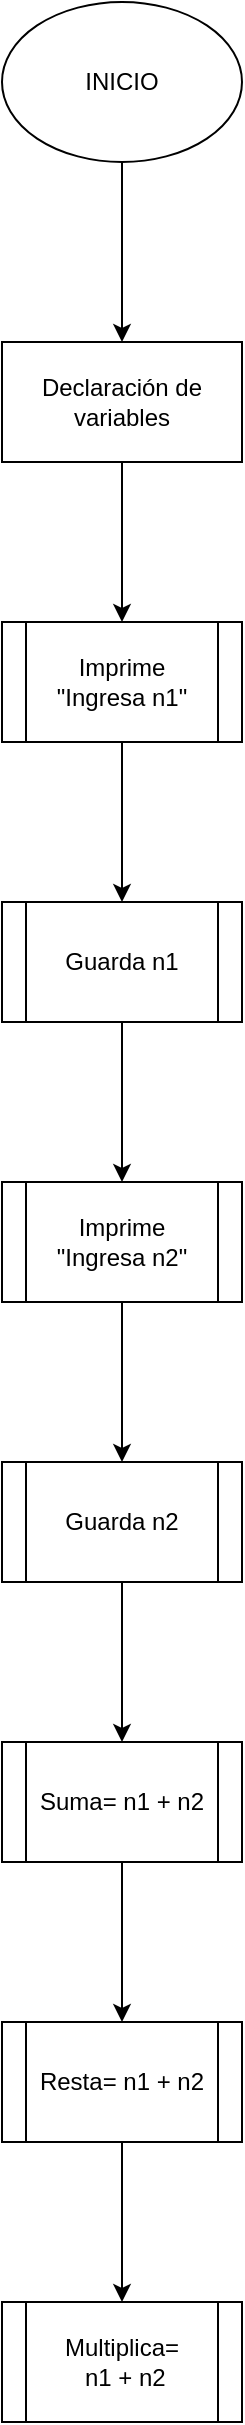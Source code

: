 <mxfile version="21.7.2" type="github">
  <diagram name="Página-1" id="8XsvwOaD6jY7kTBULeWO">
    <mxGraphModel dx="1114" dy="610" grid="1" gridSize="10" guides="1" tooltips="1" connect="1" arrows="1" fold="1" page="1" pageScale="1" pageWidth="827" pageHeight="1169" math="0" shadow="0">
      <root>
        <mxCell id="0" />
        <mxCell id="1" parent="0" />
        <mxCell id="NjP9InxcKavhKq1aIfqt-3" value="" style="edgeStyle=orthogonalEdgeStyle;rounded=0;orthogonalLoop=1;jettySize=auto;html=1;" edge="1" parent="1" source="NjP9InxcKavhKq1aIfqt-1" target="NjP9InxcKavhKq1aIfqt-2">
          <mxGeometry relative="1" as="geometry" />
        </mxCell>
        <mxCell id="NjP9InxcKavhKq1aIfqt-1" value="INICIO" style="ellipse;whiteSpace=wrap;html=1;" vertex="1" parent="1">
          <mxGeometry x="330" y="30" width="120" height="80" as="geometry" />
        </mxCell>
        <mxCell id="NjP9InxcKavhKq1aIfqt-5" value="" style="edgeStyle=orthogonalEdgeStyle;rounded=0;orthogonalLoop=1;jettySize=auto;html=1;" edge="1" parent="1" source="NjP9InxcKavhKq1aIfqt-2" target="NjP9InxcKavhKq1aIfqt-4">
          <mxGeometry relative="1" as="geometry" />
        </mxCell>
        <mxCell id="NjP9InxcKavhKq1aIfqt-2" value="Declaración de variables" style="whiteSpace=wrap;html=1;" vertex="1" parent="1">
          <mxGeometry x="330" y="200" width="120" height="60" as="geometry" />
        </mxCell>
        <mxCell id="NjP9InxcKavhKq1aIfqt-7" value="" style="edgeStyle=orthogonalEdgeStyle;rounded=0;orthogonalLoop=1;jettySize=auto;html=1;" edge="1" parent="1" source="NjP9InxcKavhKq1aIfqt-4" target="NjP9InxcKavhKq1aIfqt-6">
          <mxGeometry relative="1" as="geometry" />
        </mxCell>
        <mxCell id="NjP9InxcKavhKq1aIfqt-4" value="Imprime&lt;br&gt;&quot;Ingresa n1&quot;" style="shape=process;whiteSpace=wrap;html=1;backgroundOutline=1;" vertex="1" parent="1">
          <mxGeometry x="330" y="340" width="120" height="60" as="geometry" />
        </mxCell>
        <mxCell id="NjP9InxcKavhKq1aIfqt-9" value="" style="edgeStyle=orthogonalEdgeStyle;rounded=0;orthogonalLoop=1;jettySize=auto;html=1;" edge="1" parent="1" source="NjP9InxcKavhKq1aIfqt-6" target="NjP9InxcKavhKq1aIfqt-8">
          <mxGeometry relative="1" as="geometry" />
        </mxCell>
        <mxCell id="NjP9InxcKavhKq1aIfqt-6" value="Guarda n1" style="shape=process;whiteSpace=wrap;html=1;backgroundOutline=1;" vertex="1" parent="1">
          <mxGeometry x="330" y="480" width="120" height="60" as="geometry" />
        </mxCell>
        <mxCell id="NjP9InxcKavhKq1aIfqt-11" value="" style="edgeStyle=orthogonalEdgeStyle;rounded=0;orthogonalLoop=1;jettySize=auto;html=1;" edge="1" parent="1" source="NjP9InxcKavhKq1aIfqt-8" target="NjP9InxcKavhKq1aIfqt-10">
          <mxGeometry relative="1" as="geometry" />
        </mxCell>
        <mxCell id="NjP9InxcKavhKq1aIfqt-8" value="Imprime&lt;br&gt;&quot;Ingresa n2&quot;" style="shape=process;whiteSpace=wrap;html=1;backgroundOutline=1;" vertex="1" parent="1">
          <mxGeometry x="330" y="620" width="120" height="60" as="geometry" />
        </mxCell>
        <mxCell id="NjP9InxcKavhKq1aIfqt-13" value="" style="edgeStyle=orthogonalEdgeStyle;rounded=0;orthogonalLoop=1;jettySize=auto;html=1;" edge="1" parent="1" source="NjP9InxcKavhKq1aIfqt-10" target="NjP9InxcKavhKq1aIfqt-12">
          <mxGeometry relative="1" as="geometry" />
        </mxCell>
        <mxCell id="NjP9InxcKavhKq1aIfqt-10" value="Guarda n2" style="shape=process;whiteSpace=wrap;html=1;backgroundOutline=1;" vertex="1" parent="1">
          <mxGeometry x="330" y="760" width="120" height="60" as="geometry" />
        </mxCell>
        <mxCell id="NjP9InxcKavhKq1aIfqt-15" value="" style="edgeStyle=orthogonalEdgeStyle;rounded=0;orthogonalLoop=1;jettySize=auto;html=1;" edge="1" parent="1" source="NjP9InxcKavhKq1aIfqt-12" target="NjP9InxcKavhKq1aIfqt-14">
          <mxGeometry relative="1" as="geometry" />
        </mxCell>
        <mxCell id="NjP9InxcKavhKq1aIfqt-12" value="Suma= n1 + n2" style="shape=process;whiteSpace=wrap;html=1;backgroundOutline=1;" vertex="1" parent="1">
          <mxGeometry x="330" y="900" width="120" height="60" as="geometry" />
        </mxCell>
        <mxCell id="NjP9InxcKavhKq1aIfqt-17" value="" style="edgeStyle=orthogonalEdgeStyle;rounded=0;orthogonalLoop=1;jettySize=auto;html=1;" edge="1" parent="1" source="NjP9InxcKavhKq1aIfqt-14" target="NjP9InxcKavhKq1aIfqt-16">
          <mxGeometry relative="1" as="geometry" />
        </mxCell>
        <mxCell id="NjP9InxcKavhKq1aIfqt-14" value="Resta= n1 + n2" style="shape=process;whiteSpace=wrap;html=1;backgroundOutline=1;" vertex="1" parent="1">
          <mxGeometry x="330" y="1040" width="120" height="60" as="geometry" />
        </mxCell>
        <mxCell id="NjP9InxcKavhKq1aIfqt-16" value="Multiplica=&lt;br&gt;&amp;nbsp;n1 + n2" style="shape=process;whiteSpace=wrap;html=1;backgroundOutline=1;" vertex="1" parent="1">
          <mxGeometry x="330" y="1180" width="120" height="60" as="geometry" />
        </mxCell>
      </root>
    </mxGraphModel>
  </diagram>
</mxfile>
